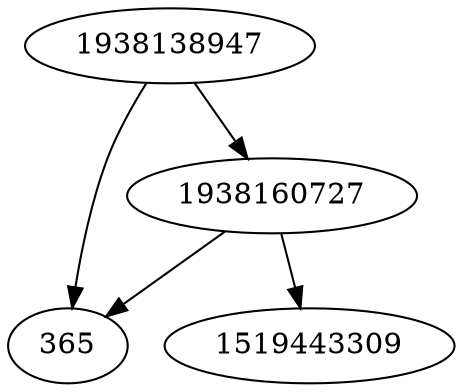 strict digraph  {
365;
1938138947;
1519443309;
1938160727;
1938138947 -> 365;
1938138947 -> 1938160727;
1938160727 -> 365;
1938160727 -> 1519443309;
}

